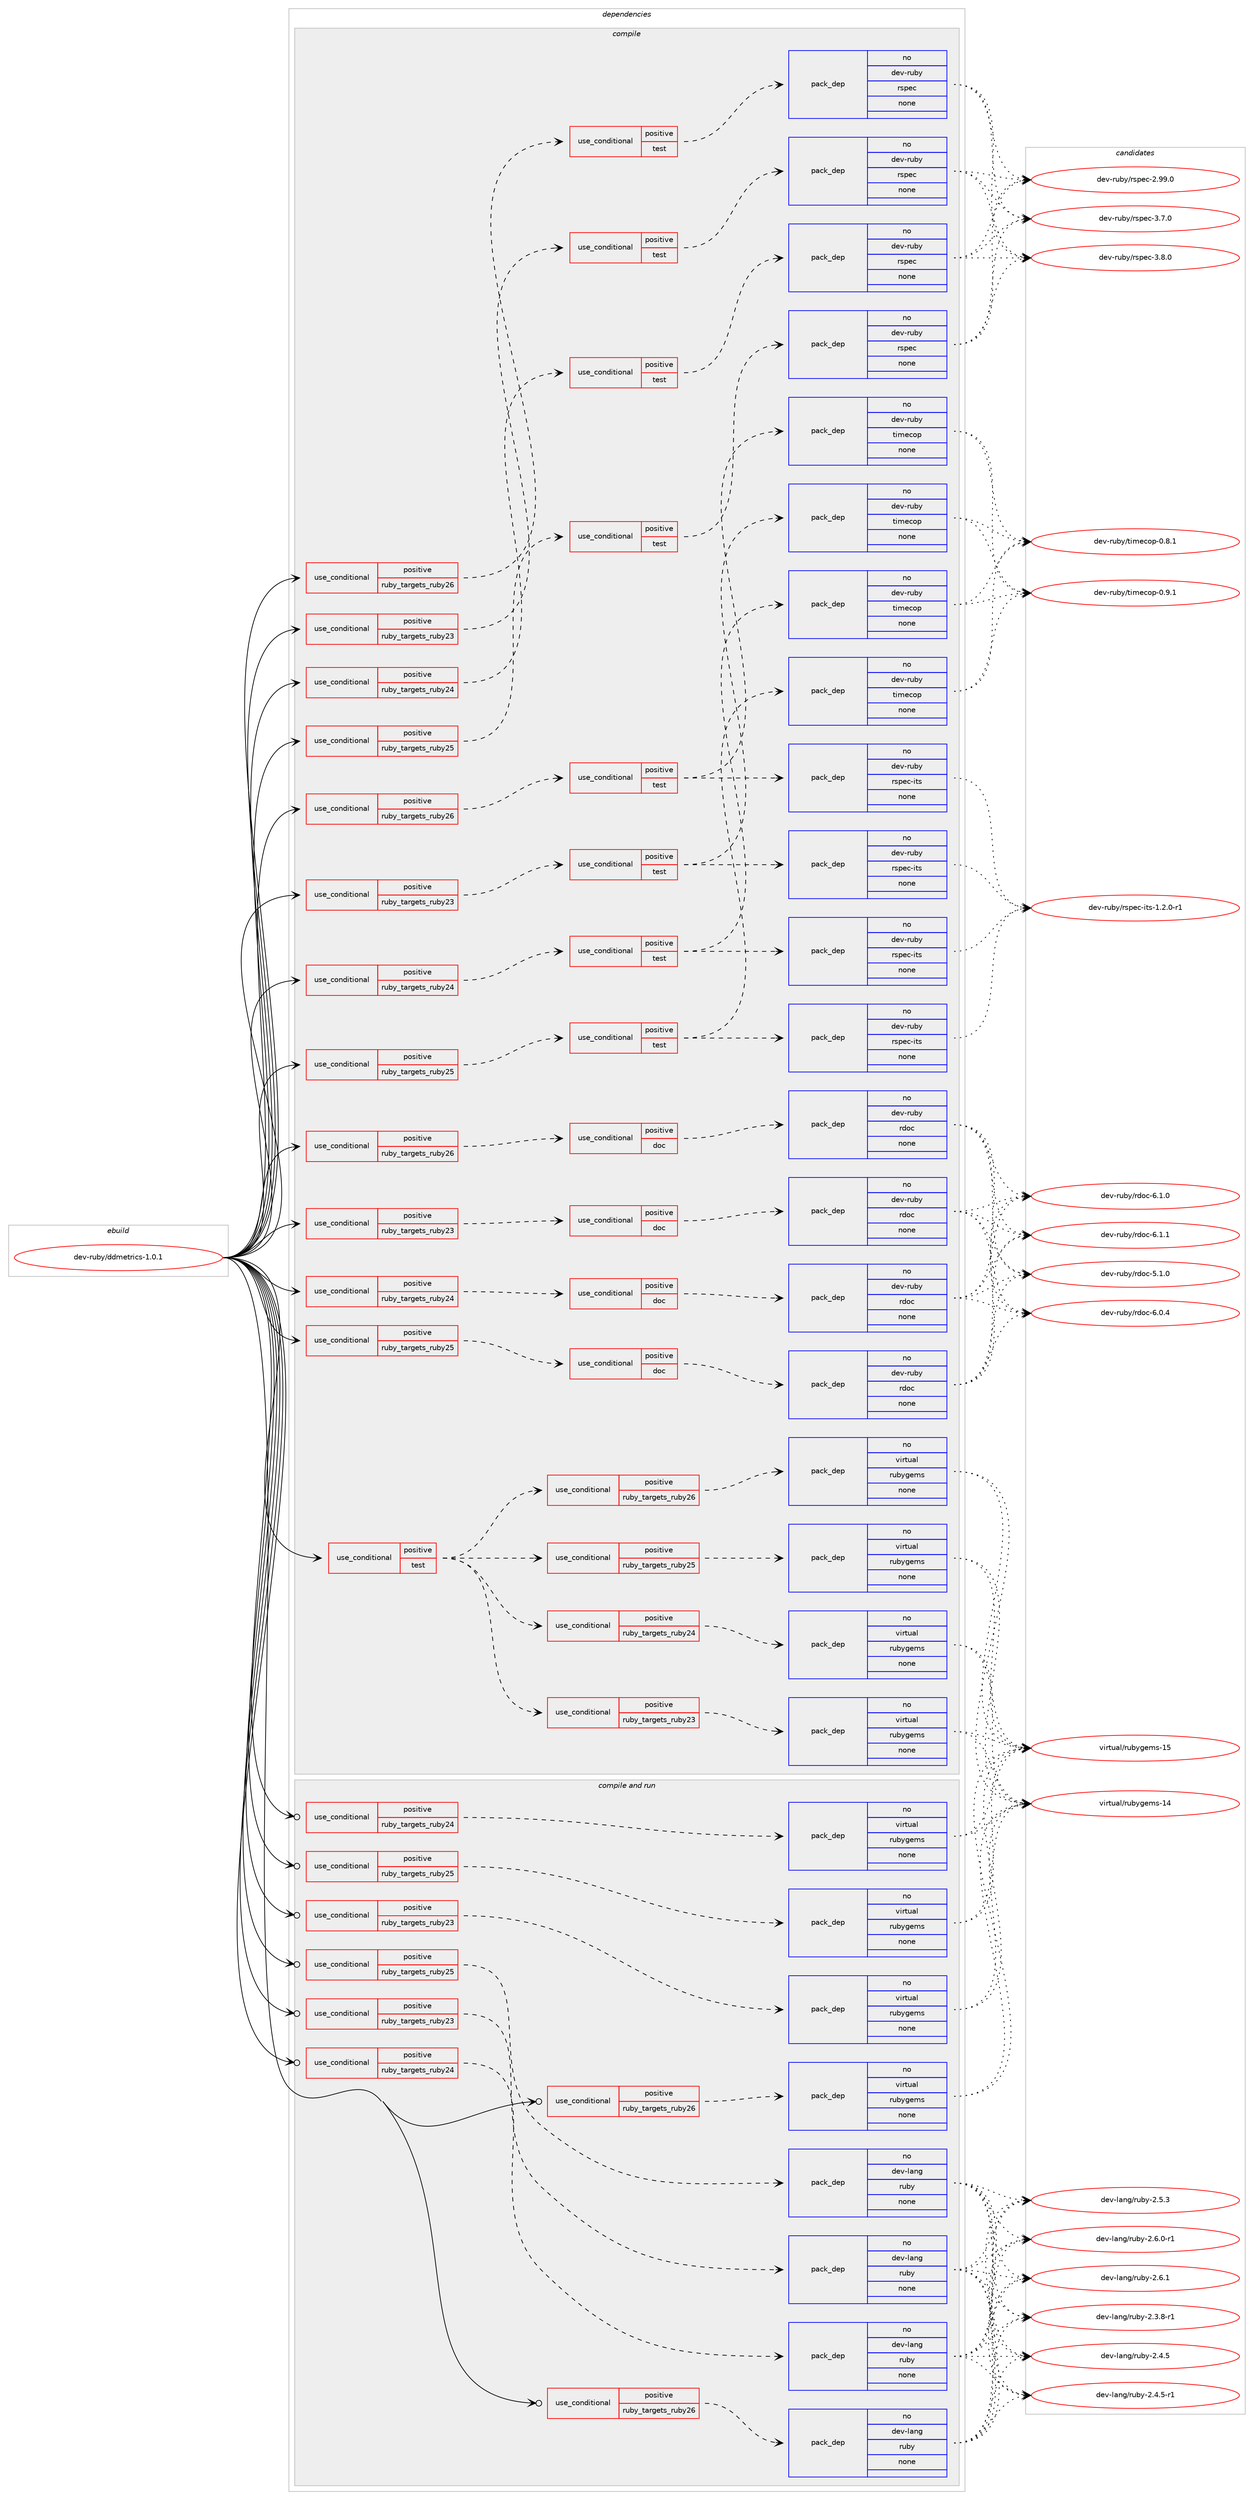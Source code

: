 digraph prolog {

# *************
# Graph options
# *************

newrank=true;
concentrate=true;
compound=true;
graph [rankdir=LR,fontname=Helvetica,fontsize=10,ranksep=1.5];#, ranksep=2.5, nodesep=0.2];
edge  [arrowhead=vee];
node  [fontname=Helvetica,fontsize=10];

# **********
# The ebuild
# **********

subgraph cluster_leftcol {
color=gray;
rank=same;
label=<<i>ebuild</i>>;
id [label="dev-ruby/ddmetrics-1.0.1", color=red, width=4, href="../dev-ruby/ddmetrics-1.0.1.svg"];
}

# ****************
# The dependencies
# ****************

subgraph cluster_midcol {
color=gray;
label=<<i>dependencies</i>>;
subgraph cluster_compile {
fillcolor="#eeeeee";
style=filled;
label=<<i>compile</i>>;
subgraph cond398023 {
dependency1489991 [label=<<TABLE BORDER="0" CELLBORDER="1" CELLSPACING="0" CELLPADDING="4"><TR><TD ROWSPAN="3" CELLPADDING="10">use_conditional</TD></TR><TR><TD>positive</TD></TR><TR><TD>ruby_targets_ruby23</TD></TR></TABLE>>, shape=none, color=red];
subgraph cond398024 {
dependency1489992 [label=<<TABLE BORDER="0" CELLBORDER="1" CELLSPACING="0" CELLPADDING="4"><TR><TD ROWSPAN="3" CELLPADDING="10">use_conditional</TD></TR><TR><TD>positive</TD></TR><TR><TD>doc</TD></TR></TABLE>>, shape=none, color=red];
subgraph pack1068524 {
dependency1489993 [label=<<TABLE BORDER="0" CELLBORDER="1" CELLSPACING="0" CELLPADDING="4" WIDTH="220"><TR><TD ROWSPAN="6" CELLPADDING="30">pack_dep</TD></TR><TR><TD WIDTH="110">no</TD></TR><TR><TD>dev-ruby</TD></TR><TR><TD>rdoc</TD></TR><TR><TD>none</TD></TR><TR><TD></TD></TR></TABLE>>, shape=none, color=blue];
}
dependency1489992:e -> dependency1489993:w [weight=20,style="dashed",arrowhead="vee"];
}
dependency1489991:e -> dependency1489992:w [weight=20,style="dashed",arrowhead="vee"];
}
id:e -> dependency1489991:w [weight=20,style="solid",arrowhead="vee"];
subgraph cond398025 {
dependency1489994 [label=<<TABLE BORDER="0" CELLBORDER="1" CELLSPACING="0" CELLPADDING="4"><TR><TD ROWSPAN="3" CELLPADDING="10">use_conditional</TD></TR><TR><TD>positive</TD></TR><TR><TD>ruby_targets_ruby23</TD></TR></TABLE>>, shape=none, color=red];
subgraph cond398026 {
dependency1489995 [label=<<TABLE BORDER="0" CELLBORDER="1" CELLSPACING="0" CELLPADDING="4"><TR><TD ROWSPAN="3" CELLPADDING="10">use_conditional</TD></TR><TR><TD>positive</TD></TR><TR><TD>test</TD></TR></TABLE>>, shape=none, color=red];
subgraph pack1068525 {
dependency1489996 [label=<<TABLE BORDER="0" CELLBORDER="1" CELLSPACING="0" CELLPADDING="4" WIDTH="220"><TR><TD ROWSPAN="6" CELLPADDING="30">pack_dep</TD></TR><TR><TD WIDTH="110">no</TD></TR><TR><TD>dev-ruby</TD></TR><TR><TD>rspec</TD></TR><TR><TD>none</TD></TR><TR><TD></TD></TR></TABLE>>, shape=none, color=blue];
}
dependency1489995:e -> dependency1489996:w [weight=20,style="dashed",arrowhead="vee"];
}
dependency1489994:e -> dependency1489995:w [weight=20,style="dashed",arrowhead="vee"];
}
id:e -> dependency1489994:w [weight=20,style="solid",arrowhead="vee"];
subgraph cond398027 {
dependency1489997 [label=<<TABLE BORDER="0" CELLBORDER="1" CELLSPACING="0" CELLPADDING="4"><TR><TD ROWSPAN="3" CELLPADDING="10">use_conditional</TD></TR><TR><TD>positive</TD></TR><TR><TD>ruby_targets_ruby23</TD></TR></TABLE>>, shape=none, color=red];
subgraph cond398028 {
dependency1489998 [label=<<TABLE BORDER="0" CELLBORDER="1" CELLSPACING="0" CELLPADDING="4"><TR><TD ROWSPAN="3" CELLPADDING="10">use_conditional</TD></TR><TR><TD>positive</TD></TR><TR><TD>test</TD></TR></TABLE>>, shape=none, color=red];
subgraph pack1068526 {
dependency1489999 [label=<<TABLE BORDER="0" CELLBORDER="1" CELLSPACING="0" CELLPADDING="4" WIDTH="220"><TR><TD ROWSPAN="6" CELLPADDING="30">pack_dep</TD></TR><TR><TD WIDTH="110">no</TD></TR><TR><TD>dev-ruby</TD></TR><TR><TD>rspec-its</TD></TR><TR><TD>none</TD></TR><TR><TD></TD></TR></TABLE>>, shape=none, color=blue];
}
dependency1489998:e -> dependency1489999:w [weight=20,style="dashed",arrowhead="vee"];
subgraph pack1068527 {
dependency1490000 [label=<<TABLE BORDER="0" CELLBORDER="1" CELLSPACING="0" CELLPADDING="4" WIDTH="220"><TR><TD ROWSPAN="6" CELLPADDING="30">pack_dep</TD></TR><TR><TD WIDTH="110">no</TD></TR><TR><TD>dev-ruby</TD></TR><TR><TD>timecop</TD></TR><TR><TD>none</TD></TR><TR><TD></TD></TR></TABLE>>, shape=none, color=blue];
}
dependency1489998:e -> dependency1490000:w [weight=20,style="dashed",arrowhead="vee"];
}
dependency1489997:e -> dependency1489998:w [weight=20,style="dashed",arrowhead="vee"];
}
id:e -> dependency1489997:w [weight=20,style="solid",arrowhead="vee"];
subgraph cond398029 {
dependency1490001 [label=<<TABLE BORDER="0" CELLBORDER="1" CELLSPACING="0" CELLPADDING="4"><TR><TD ROWSPAN="3" CELLPADDING="10">use_conditional</TD></TR><TR><TD>positive</TD></TR><TR><TD>ruby_targets_ruby24</TD></TR></TABLE>>, shape=none, color=red];
subgraph cond398030 {
dependency1490002 [label=<<TABLE BORDER="0" CELLBORDER="1" CELLSPACING="0" CELLPADDING="4"><TR><TD ROWSPAN="3" CELLPADDING="10">use_conditional</TD></TR><TR><TD>positive</TD></TR><TR><TD>doc</TD></TR></TABLE>>, shape=none, color=red];
subgraph pack1068528 {
dependency1490003 [label=<<TABLE BORDER="0" CELLBORDER="1" CELLSPACING="0" CELLPADDING="4" WIDTH="220"><TR><TD ROWSPAN="6" CELLPADDING="30">pack_dep</TD></TR><TR><TD WIDTH="110">no</TD></TR><TR><TD>dev-ruby</TD></TR><TR><TD>rdoc</TD></TR><TR><TD>none</TD></TR><TR><TD></TD></TR></TABLE>>, shape=none, color=blue];
}
dependency1490002:e -> dependency1490003:w [weight=20,style="dashed",arrowhead="vee"];
}
dependency1490001:e -> dependency1490002:w [weight=20,style="dashed",arrowhead="vee"];
}
id:e -> dependency1490001:w [weight=20,style="solid",arrowhead="vee"];
subgraph cond398031 {
dependency1490004 [label=<<TABLE BORDER="0" CELLBORDER="1" CELLSPACING="0" CELLPADDING="4"><TR><TD ROWSPAN="3" CELLPADDING="10">use_conditional</TD></TR><TR><TD>positive</TD></TR><TR><TD>ruby_targets_ruby24</TD></TR></TABLE>>, shape=none, color=red];
subgraph cond398032 {
dependency1490005 [label=<<TABLE BORDER="0" CELLBORDER="1" CELLSPACING="0" CELLPADDING="4"><TR><TD ROWSPAN="3" CELLPADDING="10">use_conditional</TD></TR><TR><TD>positive</TD></TR><TR><TD>test</TD></TR></TABLE>>, shape=none, color=red];
subgraph pack1068529 {
dependency1490006 [label=<<TABLE BORDER="0" CELLBORDER="1" CELLSPACING="0" CELLPADDING="4" WIDTH="220"><TR><TD ROWSPAN="6" CELLPADDING="30">pack_dep</TD></TR><TR><TD WIDTH="110">no</TD></TR><TR><TD>dev-ruby</TD></TR><TR><TD>rspec</TD></TR><TR><TD>none</TD></TR><TR><TD></TD></TR></TABLE>>, shape=none, color=blue];
}
dependency1490005:e -> dependency1490006:w [weight=20,style="dashed",arrowhead="vee"];
}
dependency1490004:e -> dependency1490005:w [weight=20,style="dashed",arrowhead="vee"];
}
id:e -> dependency1490004:w [weight=20,style="solid",arrowhead="vee"];
subgraph cond398033 {
dependency1490007 [label=<<TABLE BORDER="0" CELLBORDER="1" CELLSPACING="0" CELLPADDING="4"><TR><TD ROWSPAN="3" CELLPADDING="10">use_conditional</TD></TR><TR><TD>positive</TD></TR><TR><TD>ruby_targets_ruby24</TD></TR></TABLE>>, shape=none, color=red];
subgraph cond398034 {
dependency1490008 [label=<<TABLE BORDER="0" CELLBORDER="1" CELLSPACING="0" CELLPADDING="4"><TR><TD ROWSPAN="3" CELLPADDING="10">use_conditional</TD></TR><TR><TD>positive</TD></TR><TR><TD>test</TD></TR></TABLE>>, shape=none, color=red];
subgraph pack1068530 {
dependency1490009 [label=<<TABLE BORDER="0" CELLBORDER="1" CELLSPACING="0" CELLPADDING="4" WIDTH="220"><TR><TD ROWSPAN="6" CELLPADDING="30">pack_dep</TD></TR><TR><TD WIDTH="110">no</TD></TR><TR><TD>dev-ruby</TD></TR><TR><TD>rspec-its</TD></TR><TR><TD>none</TD></TR><TR><TD></TD></TR></TABLE>>, shape=none, color=blue];
}
dependency1490008:e -> dependency1490009:w [weight=20,style="dashed",arrowhead="vee"];
subgraph pack1068531 {
dependency1490010 [label=<<TABLE BORDER="0" CELLBORDER="1" CELLSPACING="0" CELLPADDING="4" WIDTH="220"><TR><TD ROWSPAN="6" CELLPADDING="30">pack_dep</TD></TR><TR><TD WIDTH="110">no</TD></TR><TR><TD>dev-ruby</TD></TR><TR><TD>timecop</TD></TR><TR><TD>none</TD></TR><TR><TD></TD></TR></TABLE>>, shape=none, color=blue];
}
dependency1490008:e -> dependency1490010:w [weight=20,style="dashed",arrowhead="vee"];
}
dependency1490007:e -> dependency1490008:w [weight=20,style="dashed",arrowhead="vee"];
}
id:e -> dependency1490007:w [weight=20,style="solid",arrowhead="vee"];
subgraph cond398035 {
dependency1490011 [label=<<TABLE BORDER="0" CELLBORDER="1" CELLSPACING="0" CELLPADDING="4"><TR><TD ROWSPAN="3" CELLPADDING="10">use_conditional</TD></TR><TR><TD>positive</TD></TR><TR><TD>ruby_targets_ruby25</TD></TR></TABLE>>, shape=none, color=red];
subgraph cond398036 {
dependency1490012 [label=<<TABLE BORDER="0" CELLBORDER="1" CELLSPACING="0" CELLPADDING="4"><TR><TD ROWSPAN="3" CELLPADDING="10">use_conditional</TD></TR><TR><TD>positive</TD></TR><TR><TD>doc</TD></TR></TABLE>>, shape=none, color=red];
subgraph pack1068532 {
dependency1490013 [label=<<TABLE BORDER="0" CELLBORDER="1" CELLSPACING="0" CELLPADDING="4" WIDTH="220"><TR><TD ROWSPAN="6" CELLPADDING="30">pack_dep</TD></TR><TR><TD WIDTH="110">no</TD></TR><TR><TD>dev-ruby</TD></TR><TR><TD>rdoc</TD></TR><TR><TD>none</TD></TR><TR><TD></TD></TR></TABLE>>, shape=none, color=blue];
}
dependency1490012:e -> dependency1490013:w [weight=20,style="dashed",arrowhead="vee"];
}
dependency1490011:e -> dependency1490012:w [weight=20,style="dashed",arrowhead="vee"];
}
id:e -> dependency1490011:w [weight=20,style="solid",arrowhead="vee"];
subgraph cond398037 {
dependency1490014 [label=<<TABLE BORDER="0" CELLBORDER="1" CELLSPACING="0" CELLPADDING="4"><TR><TD ROWSPAN="3" CELLPADDING="10">use_conditional</TD></TR><TR><TD>positive</TD></TR><TR><TD>ruby_targets_ruby25</TD></TR></TABLE>>, shape=none, color=red];
subgraph cond398038 {
dependency1490015 [label=<<TABLE BORDER="0" CELLBORDER="1" CELLSPACING="0" CELLPADDING="4"><TR><TD ROWSPAN="3" CELLPADDING="10">use_conditional</TD></TR><TR><TD>positive</TD></TR><TR><TD>test</TD></TR></TABLE>>, shape=none, color=red];
subgraph pack1068533 {
dependency1490016 [label=<<TABLE BORDER="0" CELLBORDER="1" CELLSPACING="0" CELLPADDING="4" WIDTH="220"><TR><TD ROWSPAN="6" CELLPADDING="30">pack_dep</TD></TR><TR><TD WIDTH="110">no</TD></TR><TR><TD>dev-ruby</TD></TR><TR><TD>rspec</TD></TR><TR><TD>none</TD></TR><TR><TD></TD></TR></TABLE>>, shape=none, color=blue];
}
dependency1490015:e -> dependency1490016:w [weight=20,style="dashed",arrowhead="vee"];
}
dependency1490014:e -> dependency1490015:w [weight=20,style="dashed",arrowhead="vee"];
}
id:e -> dependency1490014:w [weight=20,style="solid",arrowhead="vee"];
subgraph cond398039 {
dependency1490017 [label=<<TABLE BORDER="0" CELLBORDER="1" CELLSPACING="0" CELLPADDING="4"><TR><TD ROWSPAN="3" CELLPADDING="10">use_conditional</TD></TR><TR><TD>positive</TD></TR><TR><TD>ruby_targets_ruby25</TD></TR></TABLE>>, shape=none, color=red];
subgraph cond398040 {
dependency1490018 [label=<<TABLE BORDER="0" CELLBORDER="1" CELLSPACING="0" CELLPADDING="4"><TR><TD ROWSPAN="3" CELLPADDING="10">use_conditional</TD></TR><TR><TD>positive</TD></TR><TR><TD>test</TD></TR></TABLE>>, shape=none, color=red];
subgraph pack1068534 {
dependency1490019 [label=<<TABLE BORDER="0" CELLBORDER="1" CELLSPACING="0" CELLPADDING="4" WIDTH="220"><TR><TD ROWSPAN="6" CELLPADDING="30">pack_dep</TD></TR><TR><TD WIDTH="110">no</TD></TR><TR><TD>dev-ruby</TD></TR><TR><TD>rspec-its</TD></TR><TR><TD>none</TD></TR><TR><TD></TD></TR></TABLE>>, shape=none, color=blue];
}
dependency1490018:e -> dependency1490019:w [weight=20,style="dashed",arrowhead="vee"];
subgraph pack1068535 {
dependency1490020 [label=<<TABLE BORDER="0" CELLBORDER="1" CELLSPACING="0" CELLPADDING="4" WIDTH="220"><TR><TD ROWSPAN="6" CELLPADDING="30">pack_dep</TD></TR><TR><TD WIDTH="110">no</TD></TR><TR><TD>dev-ruby</TD></TR><TR><TD>timecop</TD></TR><TR><TD>none</TD></TR><TR><TD></TD></TR></TABLE>>, shape=none, color=blue];
}
dependency1490018:e -> dependency1490020:w [weight=20,style="dashed",arrowhead="vee"];
}
dependency1490017:e -> dependency1490018:w [weight=20,style="dashed",arrowhead="vee"];
}
id:e -> dependency1490017:w [weight=20,style="solid",arrowhead="vee"];
subgraph cond398041 {
dependency1490021 [label=<<TABLE BORDER="0" CELLBORDER="1" CELLSPACING="0" CELLPADDING="4"><TR><TD ROWSPAN="3" CELLPADDING="10">use_conditional</TD></TR><TR><TD>positive</TD></TR><TR><TD>ruby_targets_ruby26</TD></TR></TABLE>>, shape=none, color=red];
subgraph cond398042 {
dependency1490022 [label=<<TABLE BORDER="0" CELLBORDER="1" CELLSPACING="0" CELLPADDING="4"><TR><TD ROWSPAN="3" CELLPADDING="10">use_conditional</TD></TR><TR><TD>positive</TD></TR><TR><TD>doc</TD></TR></TABLE>>, shape=none, color=red];
subgraph pack1068536 {
dependency1490023 [label=<<TABLE BORDER="0" CELLBORDER="1" CELLSPACING="0" CELLPADDING="4" WIDTH="220"><TR><TD ROWSPAN="6" CELLPADDING="30">pack_dep</TD></TR><TR><TD WIDTH="110">no</TD></TR><TR><TD>dev-ruby</TD></TR><TR><TD>rdoc</TD></TR><TR><TD>none</TD></TR><TR><TD></TD></TR></TABLE>>, shape=none, color=blue];
}
dependency1490022:e -> dependency1490023:w [weight=20,style="dashed",arrowhead="vee"];
}
dependency1490021:e -> dependency1490022:w [weight=20,style="dashed",arrowhead="vee"];
}
id:e -> dependency1490021:w [weight=20,style="solid",arrowhead="vee"];
subgraph cond398043 {
dependency1490024 [label=<<TABLE BORDER="0" CELLBORDER="1" CELLSPACING="0" CELLPADDING="4"><TR><TD ROWSPAN="3" CELLPADDING="10">use_conditional</TD></TR><TR><TD>positive</TD></TR><TR><TD>ruby_targets_ruby26</TD></TR></TABLE>>, shape=none, color=red];
subgraph cond398044 {
dependency1490025 [label=<<TABLE BORDER="0" CELLBORDER="1" CELLSPACING="0" CELLPADDING="4"><TR><TD ROWSPAN="3" CELLPADDING="10">use_conditional</TD></TR><TR><TD>positive</TD></TR><TR><TD>test</TD></TR></TABLE>>, shape=none, color=red];
subgraph pack1068537 {
dependency1490026 [label=<<TABLE BORDER="0" CELLBORDER="1" CELLSPACING="0" CELLPADDING="4" WIDTH="220"><TR><TD ROWSPAN="6" CELLPADDING="30">pack_dep</TD></TR><TR><TD WIDTH="110">no</TD></TR><TR><TD>dev-ruby</TD></TR><TR><TD>rspec</TD></TR><TR><TD>none</TD></TR><TR><TD></TD></TR></TABLE>>, shape=none, color=blue];
}
dependency1490025:e -> dependency1490026:w [weight=20,style="dashed",arrowhead="vee"];
}
dependency1490024:e -> dependency1490025:w [weight=20,style="dashed",arrowhead="vee"];
}
id:e -> dependency1490024:w [weight=20,style="solid",arrowhead="vee"];
subgraph cond398045 {
dependency1490027 [label=<<TABLE BORDER="0" CELLBORDER="1" CELLSPACING="0" CELLPADDING="4"><TR><TD ROWSPAN="3" CELLPADDING="10">use_conditional</TD></TR><TR><TD>positive</TD></TR><TR><TD>ruby_targets_ruby26</TD></TR></TABLE>>, shape=none, color=red];
subgraph cond398046 {
dependency1490028 [label=<<TABLE BORDER="0" CELLBORDER="1" CELLSPACING="0" CELLPADDING="4"><TR><TD ROWSPAN="3" CELLPADDING="10">use_conditional</TD></TR><TR><TD>positive</TD></TR><TR><TD>test</TD></TR></TABLE>>, shape=none, color=red];
subgraph pack1068538 {
dependency1490029 [label=<<TABLE BORDER="0" CELLBORDER="1" CELLSPACING="0" CELLPADDING="4" WIDTH="220"><TR><TD ROWSPAN="6" CELLPADDING="30">pack_dep</TD></TR><TR><TD WIDTH="110">no</TD></TR><TR><TD>dev-ruby</TD></TR><TR><TD>rspec-its</TD></TR><TR><TD>none</TD></TR><TR><TD></TD></TR></TABLE>>, shape=none, color=blue];
}
dependency1490028:e -> dependency1490029:w [weight=20,style="dashed",arrowhead="vee"];
subgraph pack1068539 {
dependency1490030 [label=<<TABLE BORDER="0" CELLBORDER="1" CELLSPACING="0" CELLPADDING="4" WIDTH="220"><TR><TD ROWSPAN="6" CELLPADDING="30">pack_dep</TD></TR><TR><TD WIDTH="110">no</TD></TR><TR><TD>dev-ruby</TD></TR><TR><TD>timecop</TD></TR><TR><TD>none</TD></TR><TR><TD></TD></TR></TABLE>>, shape=none, color=blue];
}
dependency1490028:e -> dependency1490030:w [weight=20,style="dashed",arrowhead="vee"];
}
dependency1490027:e -> dependency1490028:w [weight=20,style="dashed",arrowhead="vee"];
}
id:e -> dependency1490027:w [weight=20,style="solid",arrowhead="vee"];
subgraph cond398047 {
dependency1490031 [label=<<TABLE BORDER="0" CELLBORDER="1" CELLSPACING="0" CELLPADDING="4"><TR><TD ROWSPAN="3" CELLPADDING="10">use_conditional</TD></TR><TR><TD>positive</TD></TR><TR><TD>test</TD></TR></TABLE>>, shape=none, color=red];
subgraph cond398048 {
dependency1490032 [label=<<TABLE BORDER="0" CELLBORDER="1" CELLSPACING="0" CELLPADDING="4"><TR><TD ROWSPAN="3" CELLPADDING="10">use_conditional</TD></TR><TR><TD>positive</TD></TR><TR><TD>ruby_targets_ruby23</TD></TR></TABLE>>, shape=none, color=red];
subgraph pack1068540 {
dependency1490033 [label=<<TABLE BORDER="0" CELLBORDER="1" CELLSPACING="0" CELLPADDING="4" WIDTH="220"><TR><TD ROWSPAN="6" CELLPADDING="30">pack_dep</TD></TR><TR><TD WIDTH="110">no</TD></TR><TR><TD>virtual</TD></TR><TR><TD>rubygems</TD></TR><TR><TD>none</TD></TR><TR><TD></TD></TR></TABLE>>, shape=none, color=blue];
}
dependency1490032:e -> dependency1490033:w [weight=20,style="dashed",arrowhead="vee"];
}
dependency1490031:e -> dependency1490032:w [weight=20,style="dashed",arrowhead="vee"];
subgraph cond398049 {
dependency1490034 [label=<<TABLE BORDER="0" CELLBORDER="1" CELLSPACING="0" CELLPADDING="4"><TR><TD ROWSPAN="3" CELLPADDING="10">use_conditional</TD></TR><TR><TD>positive</TD></TR><TR><TD>ruby_targets_ruby24</TD></TR></TABLE>>, shape=none, color=red];
subgraph pack1068541 {
dependency1490035 [label=<<TABLE BORDER="0" CELLBORDER="1" CELLSPACING="0" CELLPADDING="4" WIDTH="220"><TR><TD ROWSPAN="6" CELLPADDING="30">pack_dep</TD></TR><TR><TD WIDTH="110">no</TD></TR><TR><TD>virtual</TD></TR><TR><TD>rubygems</TD></TR><TR><TD>none</TD></TR><TR><TD></TD></TR></TABLE>>, shape=none, color=blue];
}
dependency1490034:e -> dependency1490035:w [weight=20,style="dashed",arrowhead="vee"];
}
dependency1490031:e -> dependency1490034:w [weight=20,style="dashed",arrowhead="vee"];
subgraph cond398050 {
dependency1490036 [label=<<TABLE BORDER="0" CELLBORDER="1" CELLSPACING="0" CELLPADDING="4"><TR><TD ROWSPAN="3" CELLPADDING="10">use_conditional</TD></TR><TR><TD>positive</TD></TR><TR><TD>ruby_targets_ruby25</TD></TR></TABLE>>, shape=none, color=red];
subgraph pack1068542 {
dependency1490037 [label=<<TABLE BORDER="0" CELLBORDER="1" CELLSPACING="0" CELLPADDING="4" WIDTH="220"><TR><TD ROWSPAN="6" CELLPADDING="30">pack_dep</TD></TR><TR><TD WIDTH="110">no</TD></TR><TR><TD>virtual</TD></TR><TR><TD>rubygems</TD></TR><TR><TD>none</TD></TR><TR><TD></TD></TR></TABLE>>, shape=none, color=blue];
}
dependency1490036:e -> dependency1490037:w [weight=20,style="dashed",arrowhead="vee"];
}
dependency1490031:e -> dependency1490036:w [weight=20,style="dashed",arrowhead="vee"];
subgraph cond398051 {
dependency1490038 [label=<<TABLE BORDER="0" CELLBORDER="1" CELLSPACING="0" CELLPADDING="4"><TR><TD ROWSPAN="3" CELLPADDING="10">use_conditional</TD></TR><TR><TD>positive</TD></TR><TR><TD>ruby_targets_ruby26</TD></TR></TABLE>>, shape=none, color=red];
subgraph pack1068543 {
dependency1490039 [label=<<TABLE BORDER="0" CELLBORDER="1" CELLSPACING="0" CELLPADDING="4" WIDTH="220"><TR><TD ROWSPAN="6" CELLPADDING="30">pack_dep</TD></TR><TR><TD WIDTH="110">no</TD></TR><TR><TD>virtual</TD></TR><TR><TD>rubygems</TD></TR><TR><TD>none</TD></TR><TR><TD></TD></TR></TABLE>>, shape=none, color=blue];
}
dependency1490038:e -> dependency1490039:w [weight=20,style="dashed",arrowhead="vee"];
}
dependency1490031:e -> dependency1490038:w [weight=20,style="dashed",arrowhead="vee"];
}
id:e -> dependency1490031:w [weight=20,style="solid",arrowhead="vee"];
}
subgraph cluster_compileandrun {
fillcolor="#eeeeee";
style=filled;
label=<<i>compile and run</i>>;
subgraph cond398052 {
dependency1490040 [label=<<TABLE BORDER="0" CELLBORDER="1" CELLSPACING="0" CELLPADDING="4"><TR><TD ROWSPAN="3" CELLPADDING="10">use_conditional</TD></TR><TR><TD>positive</TD></TR><TR><TD>ruby_targets_ruby23</TD></TR></TABLE>>, shape=none, color=red];
subgraph pack1068544 {
dependency1490041 [label=<<TABLE BORDER="0" CELLBORDER="1" CELLSPACING="0" CELLPADDING="4" WIDTH="220"><TR><TD ROWSPAN="6" CELLPADDING="30">pack_dep</TD></TR><TR><TD WIDTH="110">no</TD></TR><TR><TD>dev-lang</TD></TR><TR><TD>ruby</TD></TR><TR><TD>none</TD></TR><TR><TD></TD></TR></TABLE>>, shape=none, color=blue];
}
dependency1490040:e -> dependency1490041:w [weight=20,style="dashed",arrowhead="vee"];
}
id:e -> dependency1490040:w [weight=20,style="solid",arrowhead="odotvee"];
subgraph cond398053 {
dependency1490042 [label=<<TABLE BORDER="0" CELLBORDER="1" CELLSPACING="0" CELLPADDING="4"><TR><TD ROWSPAN="3" CELLPADDING="10">use_conditional</TD></TR><TR><TD>positive</TD></TR><TR><TD>ruby_targets_ruby23</TD></TR></TABLE>>, shape=none, color=red];
subgraph pack1068545 {
dependency1490043 [label=<<TABLE BORDER="0" CELLBORDER="1" CELLSPACING="0" CELLPADDING="4" WIDTH="220"><TR><TD ROWSPAN="6" CELLPADDING="30">pack_dep</TD></TR><TR><TD WIDTH="110">no</TD></TR><TR><TD>virtual</TD></TR><TR><TD>rubygems</TD></TR><TR><TD>none</TD></TR><TR><TD></TD></TR></TABLE>>, shape=none, color=blue];
}
dependency1490042:e -> dependency1490043:w [weight=20,style="dashed",arrowhead="vee"];
}
id:e -> dependency1490042:w [weight=20,style="solid",arrowhead="odotvee"];
subgraph cond398054 {
dependency1490044 [label=<<TABLE BORDER="0" CELLBORDER="1" CELLSPACING="0" CELLPADDING="4"><TR><TD ROWSPAN="3" CELLPADDING="10">use_conditional</TD></TR><TR><TD>positive</TD></TR><TR><TD>ruby_targets_ruby24</TD></TR></TABLE>>, shape=none, color=red];
subgraph pack1068546 {
dependency1490045 [label=<<TABLE BORDER="0" CELLBORDER="1" CELLSPACING="0" CELLPADDING="4" WIDTH="220"><TR><TD ROWSPAN="6" CELLPADDING="30">pack_dep</TD></TR><TR><TD WIDTH="110">no</TD></TR><TR><TD>dev-lang</TD></TR><TR><TD>ruby</TD></TR><TR><TD>none</TD></TR><TR><TD></TD></TR></TABLE>>, shape=none, color=blue];
}
dependency1490044:e -> dependency1490045:w [weight=20,style="dashed",arrowhead="vee"];
}
id:e -> dependency1490044:w [weight=20,style="solid",arrowhead="odotvee"];
subgraph cond398055 {
dependency1490046 [label=<<TABLE BORDER="0" CELLBORDER="1" CELLSPACING="0" CELLPADDING="4"><TR><TD ROWSPAN="3" CELLPADDING="10">use_conditional</TD></TR><TR><TD>positive</TD></TR><TR><TD>ruby_targets_ruby24</TD></TR></TABLE>>, shape=none, color=red];
subgraph pack1068547 {
dependency1490047 [label=<<TABLE BORDER="0" CELLBORDER="1" CELLSPACING="0" CELLPADDING="4" WIDTH="220"><TR><TD ROWSPAN="6" CELLPADDING="30">pack_dep</TD></TR><TR><TD WIDTH="110">no</TD></TR><TR><TD>virtual</TD></TR><TR><TD>rubygems</TD></TR><TR><TD>none</TD></TR><TR><TD></TD></TR></TABLE>>, shape=none, color=blue];
}
dependency1490046:e -> dependency1490047:w [weight=20,style="dashed",arrowhead="vee"];
}
id:e -> dependency1490046:w [weight=20,style="solid",arrowhead="odotvee"];
subgraph cond398056 {
dependency1490048 [label=<<TABLE BORDER="0" CELLBORDER="1" CELLSPACING="0" CELLPADDING="4"><TR><TD ROWSPAN="3" CELLPADDING="10">use_conditional</TD></TR><TR><TD>positive</TD></TR><TR><TD>ruby_targets_ruby25</TD></TR></TABLE>>, shape=none, color=red];
subgraph pack1068548 {
dependency1490049 [label=<<TABLE BORDER="0" CELLBORDER="1" CELLSPACING="0" CELLPADDING="4" WIDTH="220"><TR><TD ROWSPAN="6" CELLPADDING="30">pack_dep</TD></TR><TR><TD WIDTH="110">no</TD></TR><TR><TD>dev-lang</TD></TR><TR><TD>ruby</TD></TR><TR><TD>none</TD></TR><TR><TD></TD></TR></TABLE>>, shape=none, color=blue];
}
dependency1490048:e -> dependency1490049:w [weight=20,style="dashed",arrowhead="vee"];
}
id:e -> dependency1490048:w [weight=20,style="solid",arrowhead="odotvee"];
subgraph cond398057 {
dependency1490050 [label=<<TABLE BORDER="0" CELLBORDER="1" CELLSPACING="0" CELLPADDING="4"><TR><TD ROWSPAN="3" CELLPADDING="10">use_conditional</TD></TR><TR><TD>positive</TD></TR><TR><TD>ruby_targets_ruby25</TD></TR></TABLE>>, shape=none, color=red];
subgraph pack1068549 {
dependency1490051 [label=<<TABLE BORDER="0" CELLBORDER="1" CELLSPACING="0" CELLPADDING="4" WIDTH="220"><TR><TD ROWSPAN="6" CELLPADDING="30">pack_dep</TD></TR><TR><TD WIDTH="110">no</TD></TR><TR><TD>virtual</TD></TR><TR><TD>rubygems</TD></TR><TR><TD>none</TD></TR><TR><TD></TD></TR></TABLE>>, shape=none, color=blue];
}
dependency1490050:e -> dependency1490051:w [weight=20,style="dashed",arrowhead="vee"];
}
id:e -> dependency1490050:w [weight=20,style="solid",arrowhead="odotvee"];
subgraph cond398058 {
dependency1490052 [label=<<TABLE BORDER="0" CELLBORDER="1" CELLSPACING="0" CELLPADDING="4"><TR><TD ROWSPAN="3" CELLPADDING="10">use_conditional</TD></TR><TR><TD>positive</TD></TR><TR><TD>ruby_targets_ruby26</TD></TR></TABLE>>, shape=none, color=red];
subgraph pack1068550 {
dependency1490053 [label=<<TABLE BORDER="0" CELLBORDER="1" CELLSPACING="0" CELLPADDING="4" WIDTH="220"><TR><TD ROWSPAN="6" CELLPADDING="30">pack_dep</TD></TR><TR><TD WIDTH="110">no</TD></TR><TR><TD>dev-lang</TD></TR><TR><TD>ruby</TD></TR><TR><TD>none</TD></TR><TR><TD></TD></TR></TABLE>>, shape=none, color=blue];
}
dependency1490052:e -> dependency1490053:w [weight=20,style="dashed",arrowhead="vee"];
}
id:e -> dependency1490052:w [weight=20,style="solid",arrowhead="odotvee"];
subgraph cond398059 {
dependency1490054 [label=<<TABLE BORDER="0" CELLBORDER="1" CELLSPACING="0" CELLPADDING="4"><TR><TD ROWSPAN="3" CELLPADDING="10">use_conditional</TD></TR><TR><TD>positive</TD></TR><TR><TD>ruby_targets_ruby26</TD></TR></TABLE>>, shape=none, color=red];
subgraph pack1068551 {
dependency1490055 [label=<<TABLE BORDER="0" CELLBORDER="1" CELLSPACING="0" CELLPADDING="4" WIDTH="220"><TR><TD ROWSPAN="6" CELLPADDING="30">pack_dep</TD></TR><TR><TD WIDTH="110">no</TD></TR><TR><TD>virtual</TD></TR><TR><TD>rubygems</TD></TR><TR><TD>none</TD></TR><TR><TD></TD></TR></TABLE>>, shape=none, color=blue];
}
dependency1490054:e -> dependency1490055:w [weight=20,style="dashed",arrowhead="vee"];
}
id:e -> dependency1490054:w [weight=20,style="solid",arrowhead="odotvee"];
}
subgraph cluster_run {
fillcolor="#eeeeee";
style=filled;
label=<<i>run</i>>;
}
}

# **************
# The candidates
# **************

subgraph cluster_choices {
rank=same;
color=gray;
label=<<i>candidates</i>>;

subgraph choice1068524 {
color=black;
nodesep=1;
choice10010111845114117981214711410011199455346494648 [label="dev-ruby/rdoc-5.1.0", color=red, width=4,href="../dev-ruby/rdoc-5.1.0.svg"];
choice10010111845114117981214711410011199455446484652 [label="dev-ruby/rdoc-6.0.4", color=red, width=4,href="../dev-ruby/rdoc-6.0.4.svg"];
choice10010111845114117981214711410011199455446494648 [label="dev-ruby/rdoc-6.1.0", color=red, width=4,href="../dev-ruby/rdoc-6.1.0.svg"];
choice10010111845114117981214711410011199455446494649 [label="dev-ruby/rdoc-6.1.1", color=red, width=4,href="../dev-ruby/rdoc-6.1.1.svg"];
dependency1489993:e -> choice10010111845114117981214711410011199455346494648:w [style=dotted,weight="100"];
dependency1489993:e -> choice10010111845114117981214711410011199455446484652:w [style=dotted,weight="100"];
dependency1489993:e -> choice10010111845114117981214711410011199455446494648:w [style=dotted,weight="100"];
dependency1489993:e -> choice10010111845114117981214711410011199455446494649:w [style=dotted,weight="100"];
}
subgraph choice1068525 {
color=black;
nodesep=1;
choice1001011184511411798121471141151121019945504657574648 [label="dev-ruby/rspec-2.99.0", color=red, width=4,href="../dev-ruby/rspec-2.99.0.svg"];
choice10010111845114117981214711411511210199455146554648 [label="dev-ruby/rspec-3.7.0", color=red, width=4,href="../dev-ruby/rspec-3.7.0.svg"];
choice10010111845114117981214711411511210199455146564648 [label="dev-ruby/rspec-3.8.0", color=red, width=4,href="../dev-ruby/rspec-3.8.0.svg"];
dependency1489996:e -> choice1001011184511411798121471141151121019945504657574648:w [style=dotted,weight="100"];
dependency1489996:e -> choice10010111845114117981214711411511210199455146554648:w [style=dotted,weight="100"];
dependency1489996:e -> choice10010111845114117981214711411511210199455146564648:w [style=dotted,weight="100"];
}
subgraph choice1068526 {
color=black;
nodesep=1;
choice10010111845114117981214711411511210199451051161154549465046484511449 [label="dev-ruby/rspec-its-1.2.0-r1", color=red, width=4,href="../dev-ruby/rspec-its-1.2.0-r1.svg"];
dependency1489999:e -> choice10010111845114117981214711411511210199451051161154549465046484511449:w [style=dotted,weight="100"];
}
subgraph choice1068527 {
color=black;
nodesep=1;
choice10010111845114117981214711610510910199111112454846564649 [label="dev-ruby/timecop-0.8.1", color=red, width=4,href="../dev-ruby/timecop-0.8.1.svg"];
choice10010111845114117981214711610510910199111112454846574649 [label="dev-ruby/timecop-0.9.1", color=red, width=4,href="../dev-ruby/timecop-0.9.1.svg"];
dependency1490000:e -> choice10010111845114117981214711610510910199111112454846564649:w [style=dotted,weight="100"];
dependency1490000:e -> choice10010111845114117981214711610510910199111112454846574649:w [style=dotted,weight="100"];
}
subgraph choice1068528 {
color=black;
nodesep=1;
choice10010111845114117981214711410011199455346494648 [label="dev-ruby/rdoc-5.1.0", color=red, width=4,href="../dev-ruby/rdoc-5.1.0.svg"];
choice10010111845114117981214711410011199455446484652 [label="dev-ruby/rdoc-6.0.4", color=red, width=4,href="../dev-ruby/rdoc-6.0.4.svg"];
choice10010111845114117981214711410011199455446494648 [label="dev-ruby/rdoc-6.1.0", color=red, width=4,href="../dev-ruby/rdoc-6.1.0.svg"];
choice10010111845114117981214711410011199455446494649 [label="dev-ruby/rdoc-6.1.1", color=red, width=4,href="../dev-ruby/rdoc-6.1.1.svg"];
dependency1490003:e -> choice10010111845114117981214711410011199455346494648:w [style=dotted,weight="100"];
dependency1490003:e -> choice10010111845114117981214711410011199455446484652:w [style=dotted,weight="100"];
dependency1490003:e -> choice10010111845114117981214711410011199455446494648:w [style=dotted,weight="100"];
dependency1490003:e -> choice10010111845114117981214711410011199455446494649:w [style=dotted,weight="100"];
}
subgraph choice1068529 {
color=black;
nodesep=1;
choice1001011184511411798121471141151121019945504657574648 [label="dev-ruby/rspec-2.99.0", color=red, width=4,href="../dev-ruby/rspec-2.99.0.svg"];
choice10010111845114117981214711411511210199455146554648 [label="dev-ruby/rspec-3.7.0", color=red, width=4,href="../dev-ruby/rspec-3.7.0.svg"];
choice10010111845114117981214711411511210199455146564648 [label="dev-ruby/rspec-3.8.0", color=red, width=4,href="../dev-ruby/rspec-3.8.0.svg"];
dependency1490006:e -> choice1001011184511411798121471141151121019945504657574648:w [style=dotted,weight="100"];
dependency1490006:e -> choice10010111845114117981214711411511210199455146554648:w [style=dotted,weight="100"];
dependency1490006:e -> choice10010111845114117981214711411511210199455146564648:w [style=dotted,weight="100"];
}
subgraph choice1068530 {
color=black;
nodesep=1;
choice10010111845114117981214711411511210199451051161154549465046484511449 [label="dev-ruby/rspec-its-1.2.0-r1", color=red, width=4,href="../dev-ruby/rspec-its-1.2.0-r1.svg"];
dependency1490009:e -> choice10010111845114117981214711411511210199451051161154549465046484511449:w [style=dotted,weight="100"];
}
subgraph choice1068531 {
color=black;
nodesep=1;
choice10010111845114117981214711610510910199111112454846564649 [label="dev-ruby/timecop-0.8.1", color=red, width=4,href="../dev-ruby/timecop-0.8.1.svg"];
choice10010111845114117981214711610510910199111112454846574649 [label="dev-ruby/timecop-0.9.1", color=red, width=4,href="../dev-ruby/timecop-0.9.1.svg"];
dependency1490010:e -> choice10010111845114117981214711610510910199111112454846564649:w [style=dotted,weight="100"];
dependency1490010:e -> choice10010111845114117981214711610510910199111112454846574649:w [style=dotted,weight="100"];
}
subgraph choice1068532 {
color=black;
nodesep=1;
choice10010111845114117981214711410011199455346494648 [label="dev-ruby/rdoc-5.1.0", color=red, width=4,href="../dev-ruby/rdoc-5.1.0.svg"];
choice10010111845114117981214711410011199455446484652 [label="dev-ruby/rdoc-6.0.4", color=red, width=4,href="../dev-ruby/rdoc-6.0.4.svg"];
choice10010111845114117981214711410011199455446494648 [label="dev-ruby/rdoc-6.1.0", color=red, width=4,href="../dev-ruby/rdoc-6.1.0.svg"];
choice10010111845114117981214711410011199455446494649 [label="dev-ruby/rdoc-6.1.1", color=red, width=4,href="../dev-ruby/rdoc-6.1.1.svg"];
dependency1490013:e -> choice10010111845114117981214711410011199455346494648:w [style=dotted,weight="100"];
dependency1490013:e -> choice10010111845114117981214711410011199455446484652:w [style=dotted,weight="100"];
dependency1490013:e -> choice10010111845114117981214711410011199455446494648:w [style=dotted,weight="100"];
dependency1490013:e -> choice10010111845114117981214711410011199455446494649:w [style=dotted,weight="100"];
}
subgraph choice1068533 {
color=black;
nodesep=1;
choice1001011184511411798121471141151121019945504657574648 [label="dev-ruby/rspec-2.99.0", color=red, width=4,href="../dev-ruby/rspec-2.99.0.svg"];
choice10010111845114117981214711411511210199455146554648 [label="dev-ruby/rspec-3.7.0", color=red, width=4,href="../dev-ruby/rspec-3.7.0.svg"];
choice10010111845114117981214711411511210199455146564648 [label="dev-ruby/rspec-3.8.0", color=red, width=4,href="../dev-ruby/rspec-3.8.0.svg"];
dependency1490016:e -> choice1001011184511411798121471141151121019945504657574648:w [style=dotted,weight="100"];
dependency1490016:e -> choice10010111845114117981214711411511210199455146554648:w [style=dotted,weight="100"];
dependency1490016:e -> choice10010111845114117981214711411511210199455146564648:w [style=dotted,weight="100"];
}
subgraph choice1068534 {
color=black;
nodesep=1;
choice10010111845114117981214711411511210199451051161154549465046484511449 [label="dev-ruby/rspec-its-1.2.0-r1", color=red, width=4,href="../dev-ruby/rspec-its-1.2.0-r1.svg"];
dependency1490019:e -> choice10010111845114117981214711411511210199451051161154549465046484511449:w [style=dotted,weight="100"];
}
subgraph choice1068535 {
color=black;
nodesep=1;
choice10010111845114117981214711610510910199111112454846564649 [label="dev-ruby/timecop-0.8.1", color=red, width=4,href="../dev-ruby/timecop-0.8.1.svg"];
choice10010111845114117981214711610510910199111112454846574649 [label="dev-ruby/timecop-0.9.1", color=red, width=4,href="../dev-ruby/timecop-0.9.1.svg"];
dependency1490020:e -> choice10010111845114117981214711610510910199111112454846564649:w [style=dotted,weight="100"];
dependency1490020:e -> choice10010111845114117981214711610510910199111112454846574649:w [style=dotted,weight="100"];
}
subgraph choice1068536 {
color=black;
nodesep=1;
choice10010111845114117981214711410011199455346494648 [label="dev-ruby/rdoc-5.1.0", color=red, width=4,href="../dev-ruby/rdoc-5.1.0.svg"];
choice10010111845114117981214711410011199455446484652 [label="dev-ruby/rdoc-6.0.4", color=red, width=4,href="../dev-ruby/rdoc-6.0.4.svg"];
choice10010111845114117981214711410011199455446494648 [label="dev-ruby/rdoc-6.1.0", color=red, width=4,href="../dev-ruby/rdoc-6.1.0.svg"];
choice10010111845114117981214711410011199455446494649 [label="dev-ruby/rdoc-6.1.1", color=red, width=4,href="../dev-ruby/rdoc-6.1.1.svg"];
dependency1490023:e -> choice10010111845114117981214711410011199455346494648:w [style=dotted,weight="100"];
dependency1490023:e -> choice10010111845114117981214711410011199455446484652:w [style=dotted,weight="100"];
dependency1490023:e -> choice10010111845114117981214711410011199455446494648:w [style=dotted,weight="100"];
dependency1490023:e -> choice10010111845114117981214711410011199455446494649:w [style=dotted,weight="100"];
}
subgraph choice1068537 {
color=black;
nodesep=1;
choice1001011184511411798121471141151121019945504657574648 [label="dev-ruby/rspec-2.99.0", color=red, width=4,href="../dev-ruby/rspec-2.99.0.svg"];
choice10010111845114117981214711411511210199455146554648 [label="dev-ruby/rspec-3.7.0", color=red, width=4,href="../dev-ruby/rspec-3.7.0.svg"];
choice10010111845114117981214711411511210199455146564648 [label="dev-ruby/rspec-3.8.0", color=red, width=4,href="../dev-ruby/rspec-3.8.0.svg"];
dependency1490026:e -> choice1001011184511411798121471141151121019945504657574648:w [style=dotted,weight="100"];
dependency1490026:e -> choice10010111845114117981214711411511210199455146554648:w [style=dotted,weight="100"];
dependency1490026:e -> choice10010111845114117981214711411511210199455146564648:w [style=dotted,weight="100"];
}
subgraph choice1068538 {
color=black;
nodesep=1;
choice10010111845114117981214711411511210199451051161154549465046484511449 [label="dev-ruby/rspec-its-1.2.0-r1", color=red, width=4,href="../dev-ruby/rspec-its-1.2.0-r1.svg"];
dependency1490029:e -> choice10010111845114117981214711411511210199451051161154549465046484511449:w [style=dotted,weight="100"];
}
subgraph choice1068539 {
color=black;
nodesep=1;
choice10010111845114117981214711610510910199111112454846564649 [label="dev-ruby/timecop-0.8.1", color=red, width=4,href="../dev-ruby/timecop-0.8.1.svg"];
choice10010111845114117981214711610510910199111112454846574649 [label="dev-ruby/timecop-0.9.1", color=red, width=4,href="../dev-ruby/timecop-0.9.1.svg"];
dependency1490030:e -> choice10010111845114117981214711610510910199111112454846564649:w [style=dotted,weight="100"];
dependency1490030:e -> choice10010111845114117981214711610510910199111112454846574649:w [style=dotted,weight="100"];
}
subgraph choice1068540 {
color=black;
nodesep=1;
choice118105114116117971084711411798121103101109115454952 [label="virtual/rubygems-14", color=red, width=4,href="../virtual/rubygems-14.svg"];
choice118105114116117971084711411798121103101109115454953 [label="virtual/rubygems-15", color=red, width=4,href="../virtual/rubygems-15.svg"];
dependency1490033:e -> choice118105114116117971084711411798121103101109115454952:w [style=dotted,weight="100"];
dependency1490033:e -> choice118105114116117971084711411798121103101109115454953:w [style=dotted,weight="100"];
}
subgraph choice1068541 {
color=black;
nodesep=1;
choice118105114116117971084711411798121103101109115454952 [label="virtual/rubygems-14", color=red, width=4,href="../virtual/rubygems-14.svg"];
choice118105114116117971084711411798121103101109115454953 [label="virtual/rubygems-15", color=red, width=4,href="../virtual/rubygems-15.svg"];
dependency1490035:e -> choice118105114116117971084711411798121103101109115454952:w [style=dotted,weight="100"];
dependency1490035:e -> choice118105114116117971084711411798121103101109115454953:w [style=dotted,weight="100"];
}
subgraph choice1068542 {
color=black;
nodesep=1;
choice118105114116117971084711411798121103101109115454952 [label="virtual/rubygems-14", color=red, width=4,href="../virtual/rubygems-14.svg"];
choice118105114116117971084711411798121103101109115454953 [label="virtual/rubygems-15", color=red, width=4,href="../virtual/rubygems-15.svg"];
dependency1490037:e -> choice118105114116117971084711411798121103101109115454952:w [style=dotted,weight="100"];
dependency1490037:e -> choice118105114116117971084711411798121103101109115454953:w [style=dotted,weight="100"];
}
subgraph choice1068543 {
color=black;
nodesep=1;
choice118105114116117971084711411798121103101109115454952 [label="virtual/rubygems-14", color=red, width=4,href="../virtual/rubygems-14.svg"];
choice118105114116117971084711411798121103101109115454953 [label="virtual/rubygems-15", color=red, width=4,href="../virtual/rubygems-15.svg"];
dependency1490039:e -> choice118105114116117971084711411798121103101109115454952:w [style=dotted,weight="100"];
dependency1490039:e -> choice118105114116117971084711411798121103101109115454953:w [style=dotted,weight="100"];
}
subgraph choice1068544 {
color=black;
nodesep=1;
choice100101118451089711010347114117981214550465146564511449 [label="dev-lang/ruby-2.3.8-r1", color=red, width=4,href="../dev-lang/ruby-2.3.8-r1.svg"];
choice10010111845108971101034711411798121455046524653 [label="dev-lang/ruby-2.4.5", color=red, width=4,href="../dev-lang/ruby-2.4.5.svg"];
choice100101118451089711010347114117981214550465246534511449 [label="dev-lang/ruby-2.4.5-r1", color=red, width=4,href="../dev-lang/ruby-2.4.5-r1.svg"];
choice10010111845108971101034711411798121455046534651 [label="dev-lang/ruby-2.5.3", color=red, width=4,href="../dev-lang/ruby-2.5.3.svg"];
choice100101118451089711010347114117981214550465446484511449 [label="dev-lang/ruby-2.6.0-r1", color=red, width=4,href="../dev-lang/ruby-2.6.0-r1.svg"];
choice10010111845108971101034711411798121455046544649 [label="dev-lang/ruby-2.6.1", color=red, width=4,href="../dev-lang/ruby-2.6.1.svg"];
dependency1490041:e -> choice100101118451089711010347114117981214550465146564511449:w [style=dotted,weight="100"];
dependency1490041:e -> choice10010111845108971101034711411798121455046524653:w [style=dotted,weight="100"];
dependency1490041:e -> choice100101118451089711010347114117981214550465246534511449:w [style=dotted,weight="100"];
dependency1490041:e -> choice10010111845108971101034711411798121455046534651:w [style=dotted,weight="100"];
dependency1490041:e -> choice100101118451089711010347114117981214550465446484511449:w [style=dotted,weight="100"];
dependency1490041:e -> choice10010111845108971101034711411798121455046544649:w [style=dotted,weight="100"];
}
subgraph choice1068545 {
color=black;
nodesep=1;
choice118105114116117971084711411798121103101109115454952 [label="virtual/rubygems-14", color=red, width=4,href="../virtual/rubygems-14.svg"];
choice118105114116117971084711411798121103101109115454953 [label="virtual/rubygems-15", color=red, width=4,href="../virtual/rubygems-15.svg"];
dependency1490043:e -> choice118105114116117971084711411798121103101109115454952:w [style=dotted,weight="100"];
dependency1490043:e -> choice118105114116117971084711411798121103101109115454953:w [style=dotted,weight="100"];
}
subgraph choice1068546 {
color=black;
nodesep=1;
choice100101118451089711010347114117981214550465146564511449 [label="dev-lang/ruby-2.3.8-r1", color=red, width=4,href="../dev-lang/ruby-2.3.8-r1.svg"];
choice10010111845108971101034711411798121455046524653 [label="dev-lang/ruby-2.4.5", color=red, width=4,href="../dev-lang/ruby-2.4.5.svg"];
choice100101118451089711010347114117981214550465246534511449 [label="dev-lang/ruby-2.4.5-r1", color=red, width=4,href="../dev-lang/ruby-2.4.5-r1.svg"];
choice10010111845108971101034711411798121455046534651 [label="dev-lang/ruby-2.5.3", color=red, width=4,href="../dev-lang/ruby-2.5.3.svg"];
choice100101118451089711010347114117981214550465446484511449 [label="dev-lang/ruby-2.6.0-r1", color=red, width=4,href="../dev-lang/ruby-2.6.0-r1.svg"];
choice10010111845108971101034711411798121455046544649 [label="dev-lang/ruby-2.6.1", color=red, width=4,href="../dev-lang/ruby-2.6.1.svg"];
dependency1490045:e -> choice100101118451089711010347114117981214550465146564511449:w [style=dotted,weight="100"];
dependency1490045:e -> choice10010111845108971101034711411798121455046524653:w [style=dotted,weight="100"];
dependency1490045:e -> choice100101118451089711010347114117981214550465246534511449:w [style=dotted,weight="100"];
dependency1490045:e -> choice10010111845108971101034711411798121455046534651:w [style=dotted,weight="100"];
dependency1490045:e -> choice100101118451089711010347114117981214550465446484511449:w [style=dotted,weight="100"];
dependency1490045:e -> choice10010111845108971101034711411798121455046544649:w [style=dotted,weight="100"];
}
subgraph choice1068547 {
color=black;
nodesep=1;
choice118105114116117971084711411798121103101109115454952 [label="virtual/rubygems-14", color=red, width=4,href="../virtual/rubygems-14.svg"];
choice118105114116117971084711411798121103101109115454953 [label="virtual/rubygems-15", color=red, width=4,href="../virtual/rubygems-15.svg"];
dependency1490047:e -> choice118105114116117971084711411798121103101109115454952:w [style=dotted,weight="100"];
dependency1490047:e -> choice118105114116117971084711411798121103101109115454953:w [style=dotted,weight="100"];
}
subgraph choice1068548 {
color=black;
nodesep=1;
choice100101118451089711010347114117981214550465146564511449 [label="dev-lang/ruby-2.3.8-r1", color=red, width=4,href="../dev-lang/ruby-2.3.8-r1.svg"];
choice10010111845108971101034711411798121455046524653 [label="dev-lang/ruby-2.4.5", color=red, width=4,href="../dev-lang/ruby-2.4.5.svg"];
choice100101118451089711010347114117981214550465246534511449 [label="dev-lang/ruby-2.4.5-r1", color=red, width=4,href="../dev-lang/ruby-2.4.5-r1.svg"];
choice10010111845108971101034711411798121455046534651 [label="dev-lang/ruby-2.5.3", color=red, width=4,href="../dev-lang/ruby-2.5.3.svg"];
choice100101118451089711010347114117981214550465446484511449 [label="dev-lang/ruby-2.6.0-r1", color=red, width=4,href="../dev-lang/ruby-2.6.0-r1.svg"];
choice10010111845108971101034711411798121455046544649 [label="dev-lang/ruby-2.6.1", color=red, width=4,href="../dev-lang/ruby-2.6.1.svg"];
dependency1490049:e -> choice100101118451089711010347114117981214550465146564511449:w [style=dotted,weight="100"];
dependency1490049:e -> choice10010111845108971101034711411798121455046524653:w [style=dotted,weight="100"];
dependency1490049:e -> choice100101118451089711010347114117981214550465246534511449:w [style=dotted,weight="100"];
dependency1490049:e -> choice10010111845108971101034711411798121455046534651:w [style=dotted,weight="100"];
dependency1490049:e -> choice100101118451089711010347114117981214550465446484511449:w [style=dotted,weight="100"];
dependency1490049:e -> choice10010111845108971101034711411798121455046544649:w [style=dotted,weight="100"];
}
subgraph choice1068549 {
color=black;
nodesep=1;
choice118105114116117971084711411798121103101109115454952 [label="virtual/rubygems-14", color=red, width=4,href="../virtual/rubygems-14.svg"];
choice118105114116117971084711411798121103101109115454953 [label="virtual/rubygems-15", color=red, width=4,href="../virtual/rubygems-15.svg"];
dependency1490051:e -> choice118105114116117971084711411798121103101109115454952:w [style=dotted,weight="100"];
dependency1490051:e -> choice118105114116117971084711411798121103101109115454953:w [style=dotted,weight="100"];
}
subgraph choice1068550 {
color=black;
nodesep=1;
choice100101118451089711010347114117981214550465146564511449 [label="dev-lang/ruby-2.3.8-r1", color=red, width=4,href="../dev-lang/ruby-2.3.8-r1.svg"];
choice10010111845108971101034711411798121455046524653 [label="dev-lang/ruby-2.4.5", color=red, width=4,href="../dev-lang/ruby-2.4.5.svg"];
choice100101118451089711010347114117981214550465246534511449 [label="dev-lang/ruby-2.4.5-r1", color=red, width=4,href="../dev-lang/ruby-2.4.5-r1.svg"];
choice10010111845108971101034711411798121455046534651 [label="dev-lang/ruby-2.5.3", color=red, width=4,href="../dev-lang/ruby-2.5.3.svg"];
choice100101118451089711010347114117981214550465446484511449 [label="dev-lang/ruby-2.6.0-r1", color=red, width=4,href="../dev-lang/ruby-2.6.0-r1.svg"];
choice10010111845108971101034711411798121455046544649 [label="dev-lang/ruby-2.6.1", color=red, width=4,href="../dev-lang/ruby-2.6.1.svg"];
dependency1490053:e -> choice100101118451089711010347114117981214550465146564511449:w [style=dotted,weight="100"];
dependency1490053:e -> choice10010111845108971101034711411798121455046524653:w [style=dotted,weight="100"];
dependency1490053:e -> choice100101118451089711010347114117981214550465246534511449:w [style=dotted,weight="100"];
dependency1490053:e -> choice10010111845108971101034711411798121455046534651:w [style=dotted,weight="100"];
dependency1490053:e -> choice100101118451089711010347114117981214550465446484511449:w [style=dotted,weight="100"];
dependency1490053:e -> choice10010111845108971101034711411798121455046544649:w [style=dotted,weight="100"];
}
subgraph choice1068551 {
color=black;
nodesep=1;
choice118105114116117971084711411798121103101109115454952 [label="virtual/rubygems-14", color=red, width=4,href="../virtual/rubygems-14.svg"];
choice118105114116117971084711411798121103101109115454953 [label="virtual/rubygems-15", color=red, width=4,href="../virtual/rubygems-15.svg"];
dependency1490055:e -> choice118105114116117971084711411798121103101109115454952:w [style=dotted,weight="100"];
dependency1490055:e -> choice118105114116117971084711411798121103101109115454953:w [style=dotted,weight="100"];
}
}

}
